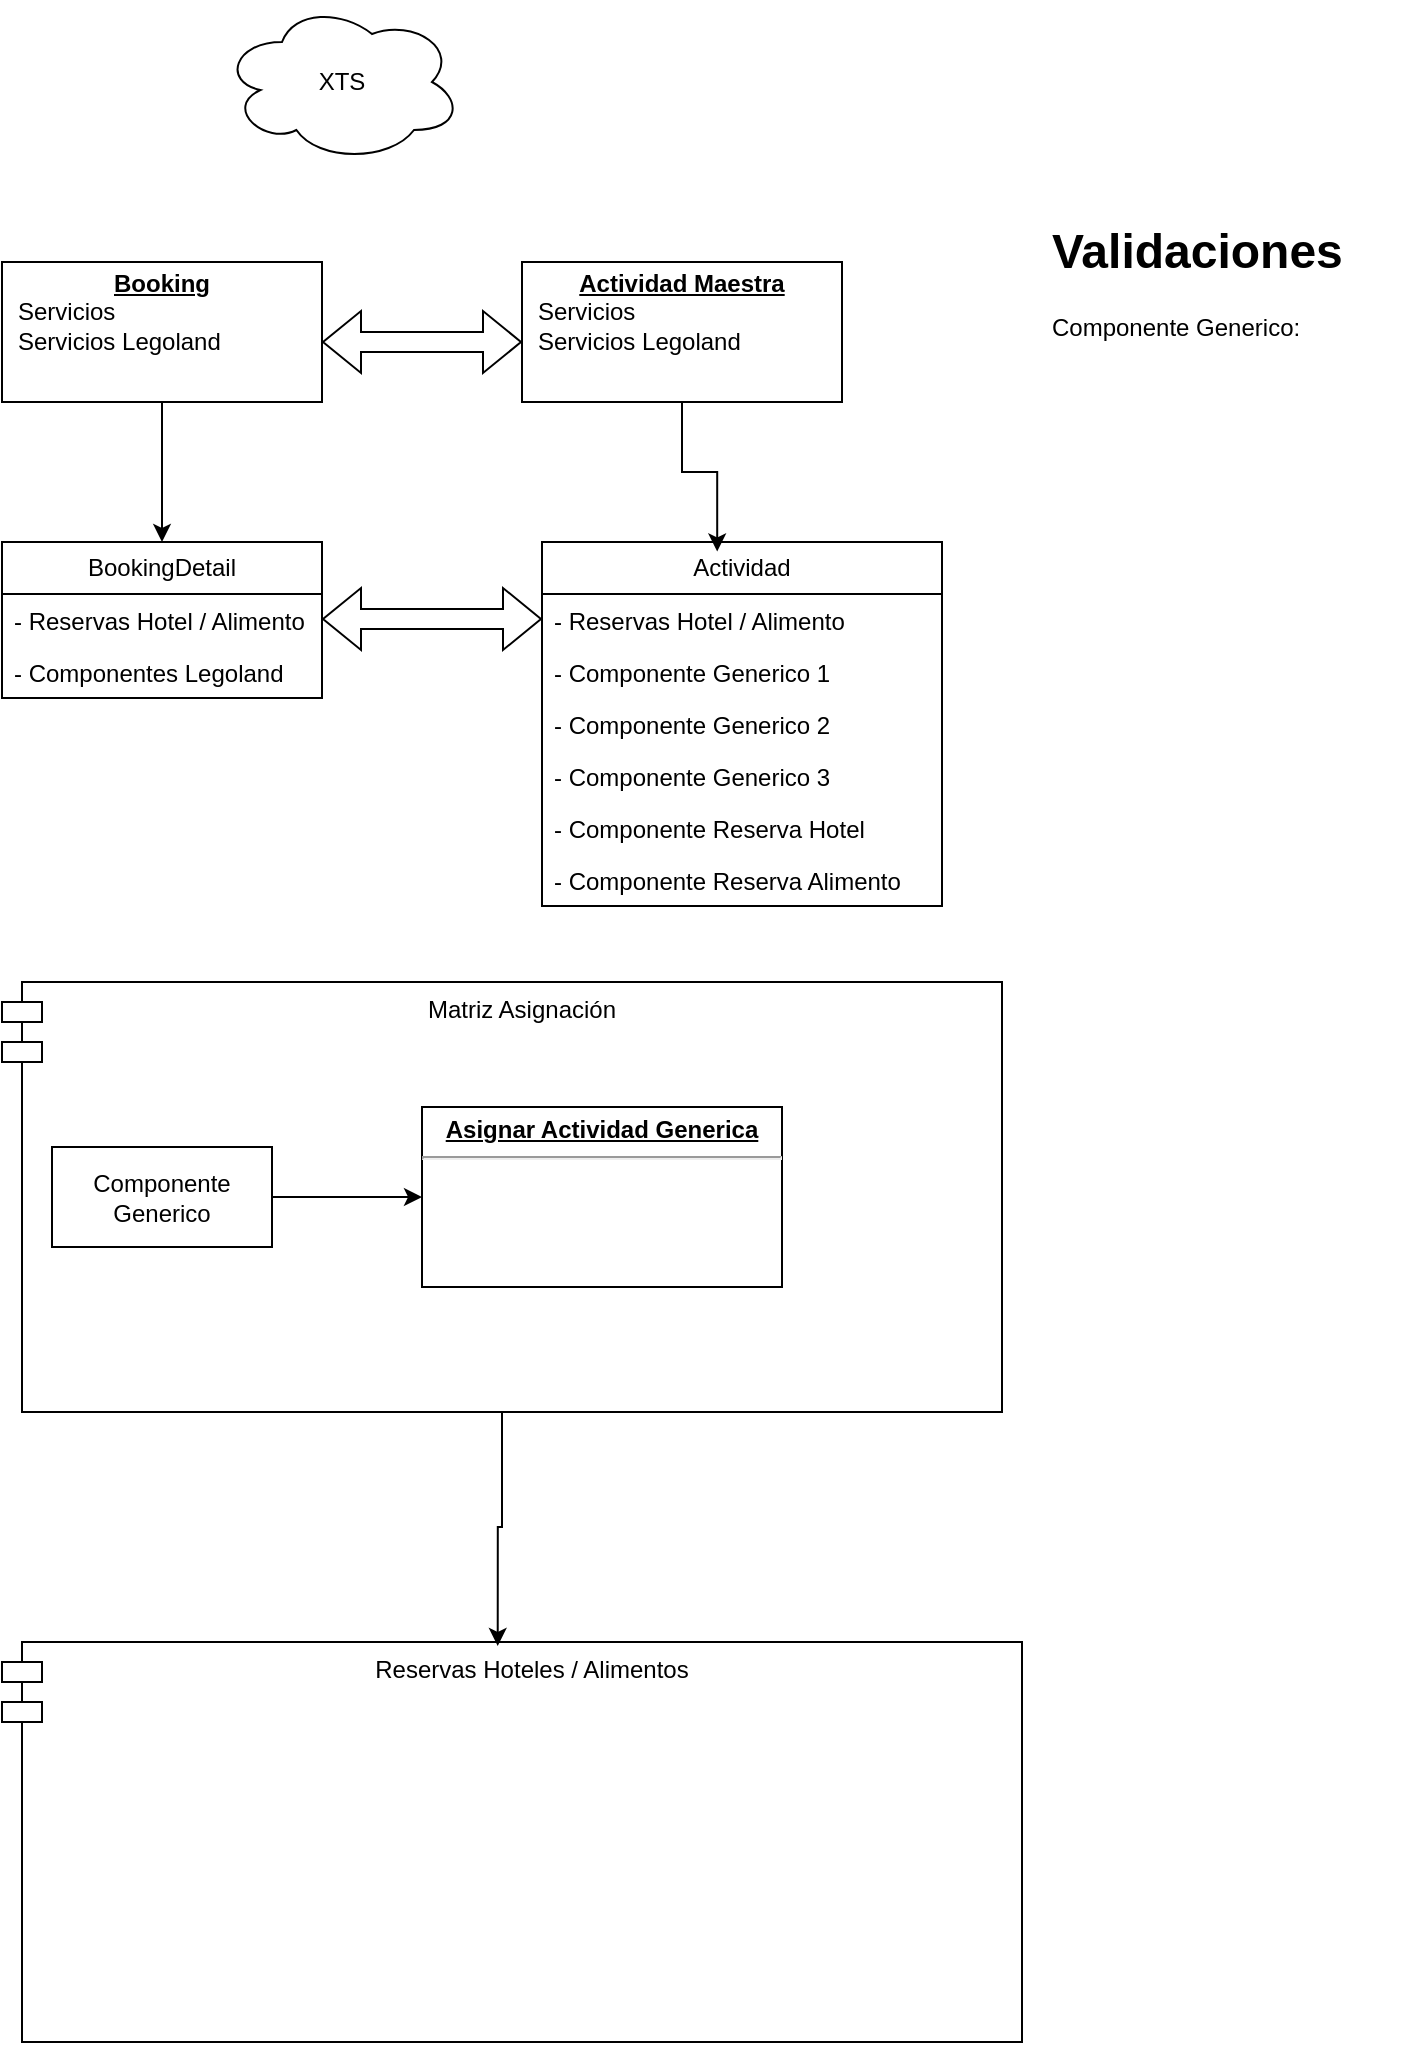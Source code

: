 <mxfile version="22.1.2" type="device">
  <diagram name="Página-1" id="oSTXXzQFRIDTc2yI90uv">
    <mxGraphModel dx="1354" dy="854" grid="1" gridSize="10" guides="1" tooltips="1" connect="1" arrows="1" fold="1" page="1" pageScale="1" pageWidth="827" pageHeight="1169" math="0" shadow="0">
      <root>
        <mxCell id="0" />
        <mxCell id="1" parent="0" />
        <mxCell id="z6fh62CRamMFw1ZutIgP-1" value="XTS" style="ellipse;shape=cloud;whiteSpace=wrap;html=1;" vertex="1" parent="1">
          <mxGeometry x="130" y="60" width="120" height="80" as="geometry" />
        </mxCell>
        <mxCell id="z6fh62CRamMFw1ZutIgP-7" style="edgeStyle=orthogonalEdgeStyle;rounded=0;orthogonalLoop=1;jettySize=auto;html=1;entryX=0.5;entryY=0;entryDx=0;entryDy=0;" edge="1" parent="1" source="z6fh62CRamMFw1ZutIgP-2" target="z6fh62CRamMFw1ZutIgP-3">
          <mxGeometry relative="1" as="geometry" />
        </mxCell>
        <mxCell id="z6fh62CRamMFw1ZutIgP-2" value="&lt;p style=&quot;margin:0px;margin-top:4px;text-align:center;text-decoration:underline;&quot;&gt;&lt;b&gt;Booking&lt;/b&gt;&lt;/p&gt;&lt;p style=&quot;margin:0px;margin-left:8px;&quot;&gt;Servicios&amp;nbsp;&lt;br&gt;Servicios Legoland&lt;br&gt;&lt;br&gt;&lt;/p&gt;" style="verticalAlign=top;align=left;overflow=fill;fontSize=12;fontFamily=Helvetica;html=1;whiteSpace=wrap;" vertex="1" parent="1">
          <mxGeometry x="20" y="190" width="160" height="70" as="geometry" />
        </mxCell>
        <mxCell id="z6fh62CRamMFw1ZutIgP-3" value="BookingDetail" style="swimlane;fontStyle=0;childLayout=stackLayout;horizontal=1;startSize=26;fillColor=none;horizontalStack=0;resizeParent=1;resizeParentMax=0;resizeLast=0;collapsible=1;marginBottom=0;whiteSpace=wrap;html=1;" vertex="1" parent="1">
          <mxGeometry x="20" y="330" width="160" height="78" as="geometry" />
        </mxCell>
        <mxCell id="z6fh62CRamMFw1ZutIgP-4" value="- Reservas Hotel / Alimento" style="text;strokeColor=none;fillColor=none;align=left;verticalAlign=top;spacingLeft=4;spacingRight=4;overflow=hidden;rotatable=0;points=[[0,0.5],[1,0.5]];portConstraint=eastwest;whiteSpace=wrap;html=1;" vertex="1" parent="z6fh62CRamMFw1ZutIgP-3">
          <mxGeometry y="26" width="160" height="26" as="geometry" />
        </mxCell>
        <mxCell id="z6fh62CRamMFw1ZutIgP-5" value="- Componentes Legoland" style="text;strokeColor=none;fillColor=none;align=left;verticalAlign=top;spacingLeft=4;spacingRight=4;overflow=hidden;rotatable=0;points=[[0,0.5],[1,0.5]];portConstraint=eastwest;whiteSpace=wrap;html=1;" vertex="1" parent="z6fh62CRamMFw1ZutIgP-3">
          <mxGeometry y="52" width="160" height="26" as="geometry" />
        </mxCell>
        <mxCell id="z6fh62CRamMFw1ZutIgP-8" style="edgeStyle=orthogonalEdgeStyle;rounded=0;orthogonalLoop=1;jettySize=auto;html=1;entryX=0.438;entryY=0.026;entryDx=0;entryDy=0;entryPerimeter=0;" edge="1" parent="1" source="z6fh62CRamMFw1ZutIgP-9" target="z6fh62CRamMFw1ZutIgP-10">
          <mxGeometry relative="1" as="geometry" />
        </mxCell>
        <mxCell id="z6fh62CRamMFw1ZutIgP-9" value="&lt;p style=&quot;margin:0px;margin-top:4px;text-align:center;text-decoration:underline;&quot;&gt;&lt;b&gt;Actividad Maestra&lt;/b&gt;&lt;/p&gt;&lt;p style=&quot;margin:0px;margin-left:8px;&quot;&gt;Servicios&amp;nbsp;&lt;br&gt;Servicios Legoland&lt;br&gt;&lt;br&gt;&lt;/p&gt;" style="verticalAlign=top;align=left;overflow=fill;fontSize=12;fontFamily=Helvetica;html=1;whiteSpace=wrap;" vertex="1" parent="1">
          <mxGeometry x="280" y="190" width="160" height="70" as="geometry" />
        </mxCell>
        <mxCell id="z6fh62CRamMFw1ZutIgP-10" value="Actividad" style="swimlane;fontStyle=0;childLayout=stackLayout;horizontal=1;startSize=26;fillColor=none;horizontalStack=0;resizeParent=1;resizeParentMax=0;resizeLast=0;collapsible=1;marginBottom=0;whiteSpace=wrap;html=1;" vertex="1" parent="1">
          <mxGeometry x="290" y="330" width="200" height="182" as="geometry" />
        </mxCell>
        <mxCell id="z6fh62CRamMFw1ZutIgP-11" value="- Reservas Hotel / Alimento" style="text;strokeColor=none;fillColor=none;align=left;verticalAlign=top;spacingLeft=4;spacingRight=4;overflow=hidden;rotatable=0;points=[[0,0.5],[1,0.5]];portConstraint=eastwest;whiteSpace=wrap;html=1;" vertex="1" parent="z6fh62CRamMFw1ZutIgP-10">
          <mxGeometry y="26" width="200" height="26" as="geometry" />
        </mxCell>
        <mxCell id="z6fh62CRamMFw1ZutIgP-12" value="- Componente Generico 1" style="text;strokeColor=none;fillColor=none;align=left;verticalAlign=top;spacingLeft=4;spacingRight=4;overflow=hidden;rotatable=0;points=[[0,0.5],[1,0.5]];portConstraint=eastwest;whiteSpace=wrap;html=1;" vertex="1" parent="z6fh62CRamMFw1ZutIgP-10">
          <mxGeometry y="52" width="200" height="26" as="geometry" />
        </mxCell>
        <mxCell id="z6fh62CRamMFw1ZutIgP-15" value="- Componente Generico 2" style="text;strokeColor=none;fillColor=none;align=left;verticalAlign=top;spacingLeft=4;spacingRight=4;overflow=hidden;rotatable=0;points=[[0,0.5],[1,0.5]];portConstraint=eastwest;whiteSpace=wrap;html=1;" vertex="1" parent="z6fh62CRamMFw1ZutIgP-10">
          <mxGeometry y="78" width="200" height="26" as="geometry" />
        </mxCell>
        <mxCell id="z6fh62CRamMFw1ZutIgP-16" value="- Componente Generico 3" style="text;strokeColor=none;fillColor=none;align=left;verticalAlign=top;spacingLeft=4;spacingRight=4;overflow=hidden;rotatable=0;points=[[0,0.5],[1,0.5]];portConstraint=eastwest;whiteSpace=wrap;html=1;" vertex="1" parent="z6fh62CRamMFw1ZutIgP-10">
          <mxGeometry y="104" width="200" height="26" as="geometry" />
        </mxCell>
        <mxCell id="z6fh62CRamMFw1ZutIgP-17" value="- Componente Reserva Hotel" style="text;strokeColor=none;fillColor=none;align=left;verticalAlign=top;spacingLeft=4;spacingRight=4;overflow=hidden;rotatable=0;points=[[0,0.5],[1,0.5]];portConstraint=eastwest;whiteSpace=wrap;html=1;" vertex="1" parent="z6fh62CRamMFw1ZutIgP-10">
          <mxGeometry y="130" width="200" height="26" as="geometry" />
        </mxCell>
        <mxCell id="z6fh62CRamMFw1ZutIgP-18" value="- Componente Reserva Alimento" style="text;strokeColor=none;fillColor=none;align=left;verticalAlign=top;spacingLeft=4;spacingRight=4;overflow=hidden;rotatable=0;points=[[0,0.5],[1,0.5]];portConstraint=eastwest;whiteSpace=wrap;html=1;" vertex="1" parent="z6fh62CRamMFw1ZutIgP-10">
          <mxGeometry y="156" width="200" height="26" as="geometry" />
        </mxCell>
        <mxCell id="z6fh62CRamMFw1ZutIgP-13" value="" style="shape=flexArrow;endArrow=classic;startArrow=classic;html=1;rounded=0;" edge="1" parent="1">
          <mxGeometry width="100" height="100" relative="1" as="geometry">
            <mxPoint x="180" y="230" as="sourcePoint" />
            <mxPoint x="280" y="230" as="targetPoint" />
          </mxGeometry>
        </mxCell>
        <mxCell id="z6fh62CRamMFw1ZutIgP-14" value="" style="shape=flexArrow;endArrow=classic;startArrow=classic;html=1;rounded=0;" edge="1" parent="1">
          <mxGeometry width="100" height="100" relative="1" as="geometry">
            <mxPoint x="180" y="368.5" as="sourcePoint" />
            <mxPoint x="290" y="368.5" as="targetPoint" />
          </mxGeometry>
        </mxCell>
        <mxCell id="z6fh62CRamMFw1ZutIgP-19" value="Matriz Asignación" style="shape=module;align=left;spacingLeft=20;align=center;verticalAlign=top;whiteSpace=wrap;html=1;" vertex="1" parent="1">
          <mxGeometry x="20" y="550" width="500" height="215" as="geometry" />
        </mxCell>
        <mxCell id="z6fh62CRamMFw1ZutIgP-20" value="Reservas Hoteles / Alimentos" style="shape=module;align=left;spacingLeft=20;align=center;verticalAlign=top;whiteSpace=wrap;html=1;" vertex="1" parent="1">
          <mxGeometry x="20" y="880" width="510" height="200" as="geometry" />
        </mxCell>
        <mxCell id="z6fh62CRamMFw1ZutIgP-21" style="edgeStyle=orthogonalEdgeStyle;rounded=0;orthogonalLoop=1;jettySize=auto;html=1;entryX=0.486;entryY=0.01;entryDx=0;entryDy=0;entryPerimeter=0;" edge="1" parent="1" source="z6fh62CRamMFw1ZutIgP-19" target="z6fh62CRamMFw1ZutIgP-20">
          <mxGeometry relative="1" as="geometry" />
        </mxCell>
        <mxCell id="z6fh62CRamMFw1ZutIgP-25" style="edgeStyle=orthogonalEdgeStyle;rounded=0;orthogonalLoop=1;jettySize=auto;html=1;entryX=0;entryY=0.5;entryDx=0;entryDy=0;" edge="1" parent="1" source="z6fh62CRamMFw1ZutIgP-23" target="z6fh62CRamMFw1ZutIgP-26">
          <mxGeometry relative="1" as="geometry">
            <mxPoint x="220" y="658" as="targetPoint" />
          </mxGeometry>
        </mxCell>
        <mxCell id="z6fh62CRamMFw1ZutIgP-23" value="Componente Generico" style="html=1;whiteSpace=wrap;" vertex="1" parent="1">
          <mxGeometry x="45" y="632.5" width="110" height="50" as="geometry" />
        </mxCell>
        <mxCell id="z6fh62CRamMFw1ZutIgP-26" value="&lt;p style=&quot;margin:0px;margin-top:4px;text-align:center;text-decoration:underline;&quot;&gt;&lt;b&gt;Asignar Actividad Generica&lt;/b&gt;&lt;/p&gt;&lt;hr&gt;&lt;p style=&quot;margin:0px;margin-left:8px;&quot;&gt;&lt;br&gt;&lt;/p&gt;" style="verticalAlign=top;align=left;overflow=fill;fontSize=12;fontFamily=Helvetica;html=1;whiteSpace=wrap;" vertex="1" parent="1">
          <mxGeometry x="230" y="612.5" width="180" height="90" as="geometry" />
        </mxCell>
        <mxCell id="z6fh62CRamMFw1ZutIgP-28" value="&lt;h1&gt;Validaciones&lt;/h1&gt;&lt;p&gt;Componente Generico:&amp;nbsp;&lt;/p&gt;" style="text;html=1;strokeColor=none;fillColor=none;spacing=5;spacingTop=-20;whiteSpace=wrap;overflow=hidden;rounded=0;" vertex="1" parent="1">
          <mxGeometry x="540" y="165" width="190" height="120" as="geometry" />
        </mxCell>
      </root>
    </mxGraphModel>
  </diagram>
</mxfile>

